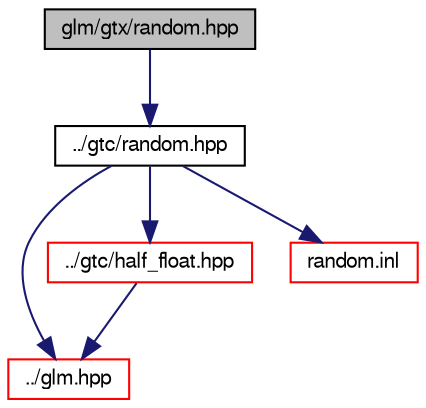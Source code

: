 digraph "glm/gtx/random.hpp"
{
  edge [fontname="FreeSans",fontsize="10",labelfontname="FreeSans",labelfontsize="10"];
  node [fontname="FreeSans",fontsize="10",shape=record];
  Node1 [label="glm/gtx/random.hpp",height=0.2,width=0.4,color="black", fillcolor="grey75", style="filled" fontcolor="black"];
  Node1 -> Node2 [color="midnightblue",fontsize="10",style="solid",fontname="FreeSans"];
  Node2 [label="../gtc/random.hpp",height=0.2,width=0.4,color="black", fillcolor="white", style="filled",URL="$db/dec/gtc_2random_8hpp.html"];
  Node2 -> Node3 [color="midnightblue",fontsize="10",style="solid",fontname="FreeSans"];
  Node3 [label="../glm.hpp",height=0.2,width=0.4,color="red", fillcolor="white", style="filled",URL="$da/d21/glm_8hpp.html"];
  Node2 -> Node4 [color="midnightblue",fontsize="10",style="solid",fontname="FreeSans"];
  Node4 [label="../gtc/half_float.hpp",height=0.2,width=0.4,color="red", fillcolor="white", style="filled",URL="$d4/dbb/half__float_8hpp.html"];
  Node4 -> Node3 [color="midnightblue",fontsize="10",style="solid",fontname="FreeSans"];
  Node2 -> Node5 [color="midnightblue",fontsize="10",style="solid",fontname="FreeSans"];
  Node5 [label="random.inl",height=0.2,width=0.4,color="red", fillcolor="white", style="filled",URL="$d3/dfb/random_8inl.html"];
}

